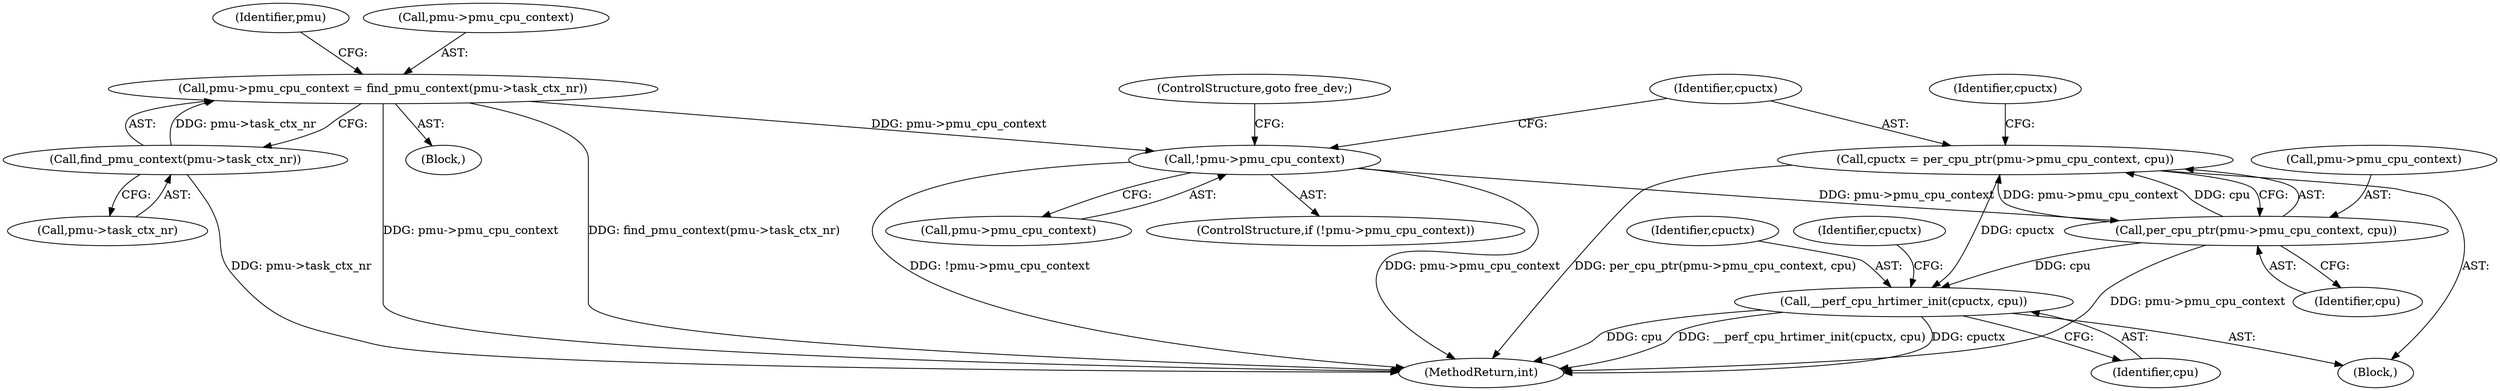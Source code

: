 digraph "0_linux_c3c87e770458aa004bd7ed3f29945ff436fd6511_0@pointer" {
"1000243" [label="(Call,__perf_cpu_hrtimer_init(cpuctx, cpu))"];
"1000206" [label="(Call,cpuctx = per_cpu_ptr(pmu->pmu_cpu_context, cpu))"];
"1000208" [label="(Call,per_cpu_ptr(pmu->pmu_cpu_context, cpu))"];
"1000199" [label="(Call,!pmu->pmu_cpu_context)"];
"1000181" [label="(Call,pmu->pmu_cpu_context = find_pmu_context(pmu->task_ctx_nr))"];
"1000185" [label="(Call,find_pmu_context(pmu->task_ctx_nr))"];
"1000199" [label="(Call,!pmu->pmu_cpu_context)"];
"1000200" [label="(Call,pmu->pmu_cpu_context)"];
"1000243" [label="(Call,__perf_cpu_hrtimer_init(cpuctx, cpu))"];
"1000207" [label="(Identifier,cpuctx)"];
"1000245" [label="(Identifier,cpu)"];
"1000216" [label="(Identifier,cpuctx)"];
"1000208" [label="(Call,per_cpu_ptr(pmu->pmu_cpu_context, cpu))"];
"1000244" [label="(Identifier,cpuctx)"];
"1000212" [label="(Identifier,cpu)"];
"1000203" [label="(ControlStructure,goto free_dev;)"];
"1000105" [label="(Block,)"];
"1000206" [label="(Call,cpuctx = per_cpu_ptr(pmu->pmu_cpu_context, cpu))"];
"1000186" [label="(Call,pmu->task_ctx_nr)"];
"1000185" [label="(Call,find_pmu_context(pmu->task_ctx_nr))"];
"1000181" [label="(Call,pmu->pmu_cpu_context = find_pmu_context(pmu->task_ctx_nr))"];
"1000370" [label="(MethodReturn,int)"];
"1000198" [label="(ControlStructure,if (!pmu->pmu_cpu_context))"];
"1000209" [label="(Call,pmu->pmu_cpu_context)"];
"1000191" [label="(Identifier,pmu)"];
"1000204" [label="(Block,)"];
"1000182" [label="(Call,pmu->pmu_cpu_context)"];
"1000249" [label="(Identifier,cpuctx)"];
"1000243" -> "1000204"  [label="AST: "];
"1000243" -> "1000245"  [label="CFG: "];
"1000244" -> "1000243"  [label="AST: "];
"1000245" -> "1000243"  [label="AST: "];
"1000249" -> "1000243"  [label="CFG: "];
"1000243" -> "1000370"  [label="DDG: cpuctx"];
"1000243" -> "1000370"  [label="DDG: cpu"];
"1000243" -> "1000370"  [label="DDG: __perf_cpu_hrtimer_init(cpuctx, cpu)"];
"1000206" -> "1000243"  [label="DDG: cpuctx"];
"1000208" -> "1000243"  [label="DDG: cpu"];
"1000206" -> "1000204"  [label="AST: "];
"1000206" -> "1000208"  [label="CFG: "];
"1000207" -> "1000206"  [label="AST: "];
"1000208" -> "1000206"  [label="AST: "];
"1000216" -> "1000206"  [label="CFG: "];
"1000206" -> "1000370"  [label="DDG: per_cpu_ptr(pmu->pmu_cpu_context, cpu)"];
"1000208" -> "1000206"  [label="DDG: pmu->pmu_cpu_context"];
"1000208" -> "1000206"  [label="DDG: cpu"];
"1000208" -> "1000212"  [label="CFG: "];
"1000209" -> "1000208"  [label="AST: "];
"1000212" -> "1000208"  [label="AST: "];
"1000208" -> "1000370"  [label="DDG: pmu->pmu_cpu_context"];
"1000199" -> "1000208"  [label="DDG: pmu->pmu_cpu_context"];
"1000199" -> "1000198"  [label="AST: "];
"1000199" -> "1000200"  [label="CFG: "];
"1000200" -> "1000199"  [label="AST: "];
"1000203" -> "1000199"  [label="CFG: "];
"1000207" -> "1000199"  [label="CFG: "];
"1000199" -> "1000370"  [label="DDG: pmu->pmu_cpu_context"];
"1000199" -> "1000370"  [label="DDG: !pmu->pmu_cpu_context"];
"1000181" -> "1000199"  [label="DDG: pmu->pmu_cpu_context"];
"1000181" -> "1000105"  [label="AST: "];
"1000181" -> "1000185"  [label="CFG: "];
"1000182" -> "1000181"  [label="AST: "];
"1000185" -> "1000181"  [label="AST: "];
"1000191" -> "1000181"  [label="CFG: "];
"1000181" -> "1000370"  [label="DDG: find_pmu_context(pmu->task_ctx_nr)"];
"1000181" -> "1000370"  [label="DDG: pmu->pmu_cpu_context"];
"1000185" -> "1000181"  [label="DDG: pmu->task_ctx_nr"];
"1000185" -> "1000186"  [label="CFG: "];
"1000186" -> "1000185"  [label="AST: "];
"1000185" -> "1000370"  [label="DDG: pmu->task_ctx_nr"];
}

